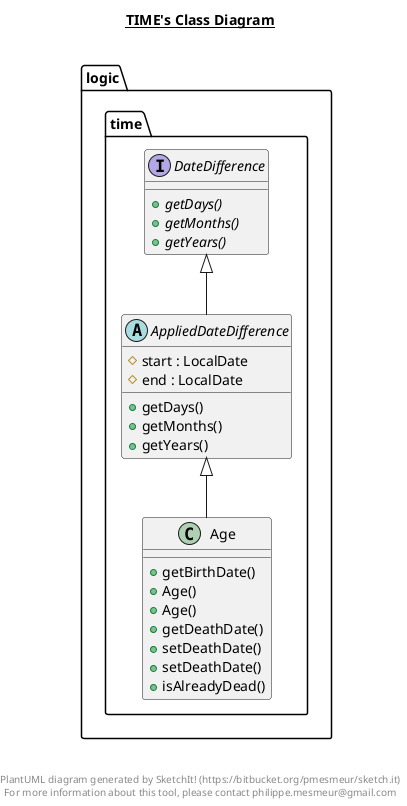 @startuml

title __TIME's Class Diagram__\n

  package logic {
    package logic.time {
      class Age {
          + getBirthDate()
          + Age()
          + Age()
          + getDeathDate()
          + setDeathDate()
          + setDeathDate()
          + isAlreadyDead()
      }
    }
  }
  

  package logic {
    package logic.time {
      abstract class AppliedDateDifference {
          # start : LocalDate
          # end : LocalDate
          + getDays()
          + getMonths()
          + getYears()
      }
    }
  }
  

  package logic {
    package logic.time {
      interface DateDifference {
          {abstract} + getDays()
          {abstract} + getMonths()
          {abstract} + getYears()
      }
    }
  }
  

  Age -up-|> AppliedDateDifference
  AppliedDateDifference -up-|> DateDifference


right footer


PlantUML diagram generated by SketchIt! (https://bitbucket.org/pmesmeur/sketch.it)
For more information about this tool, please contact philippe.mesmeur@gmail.com
endfooter

@enduml
